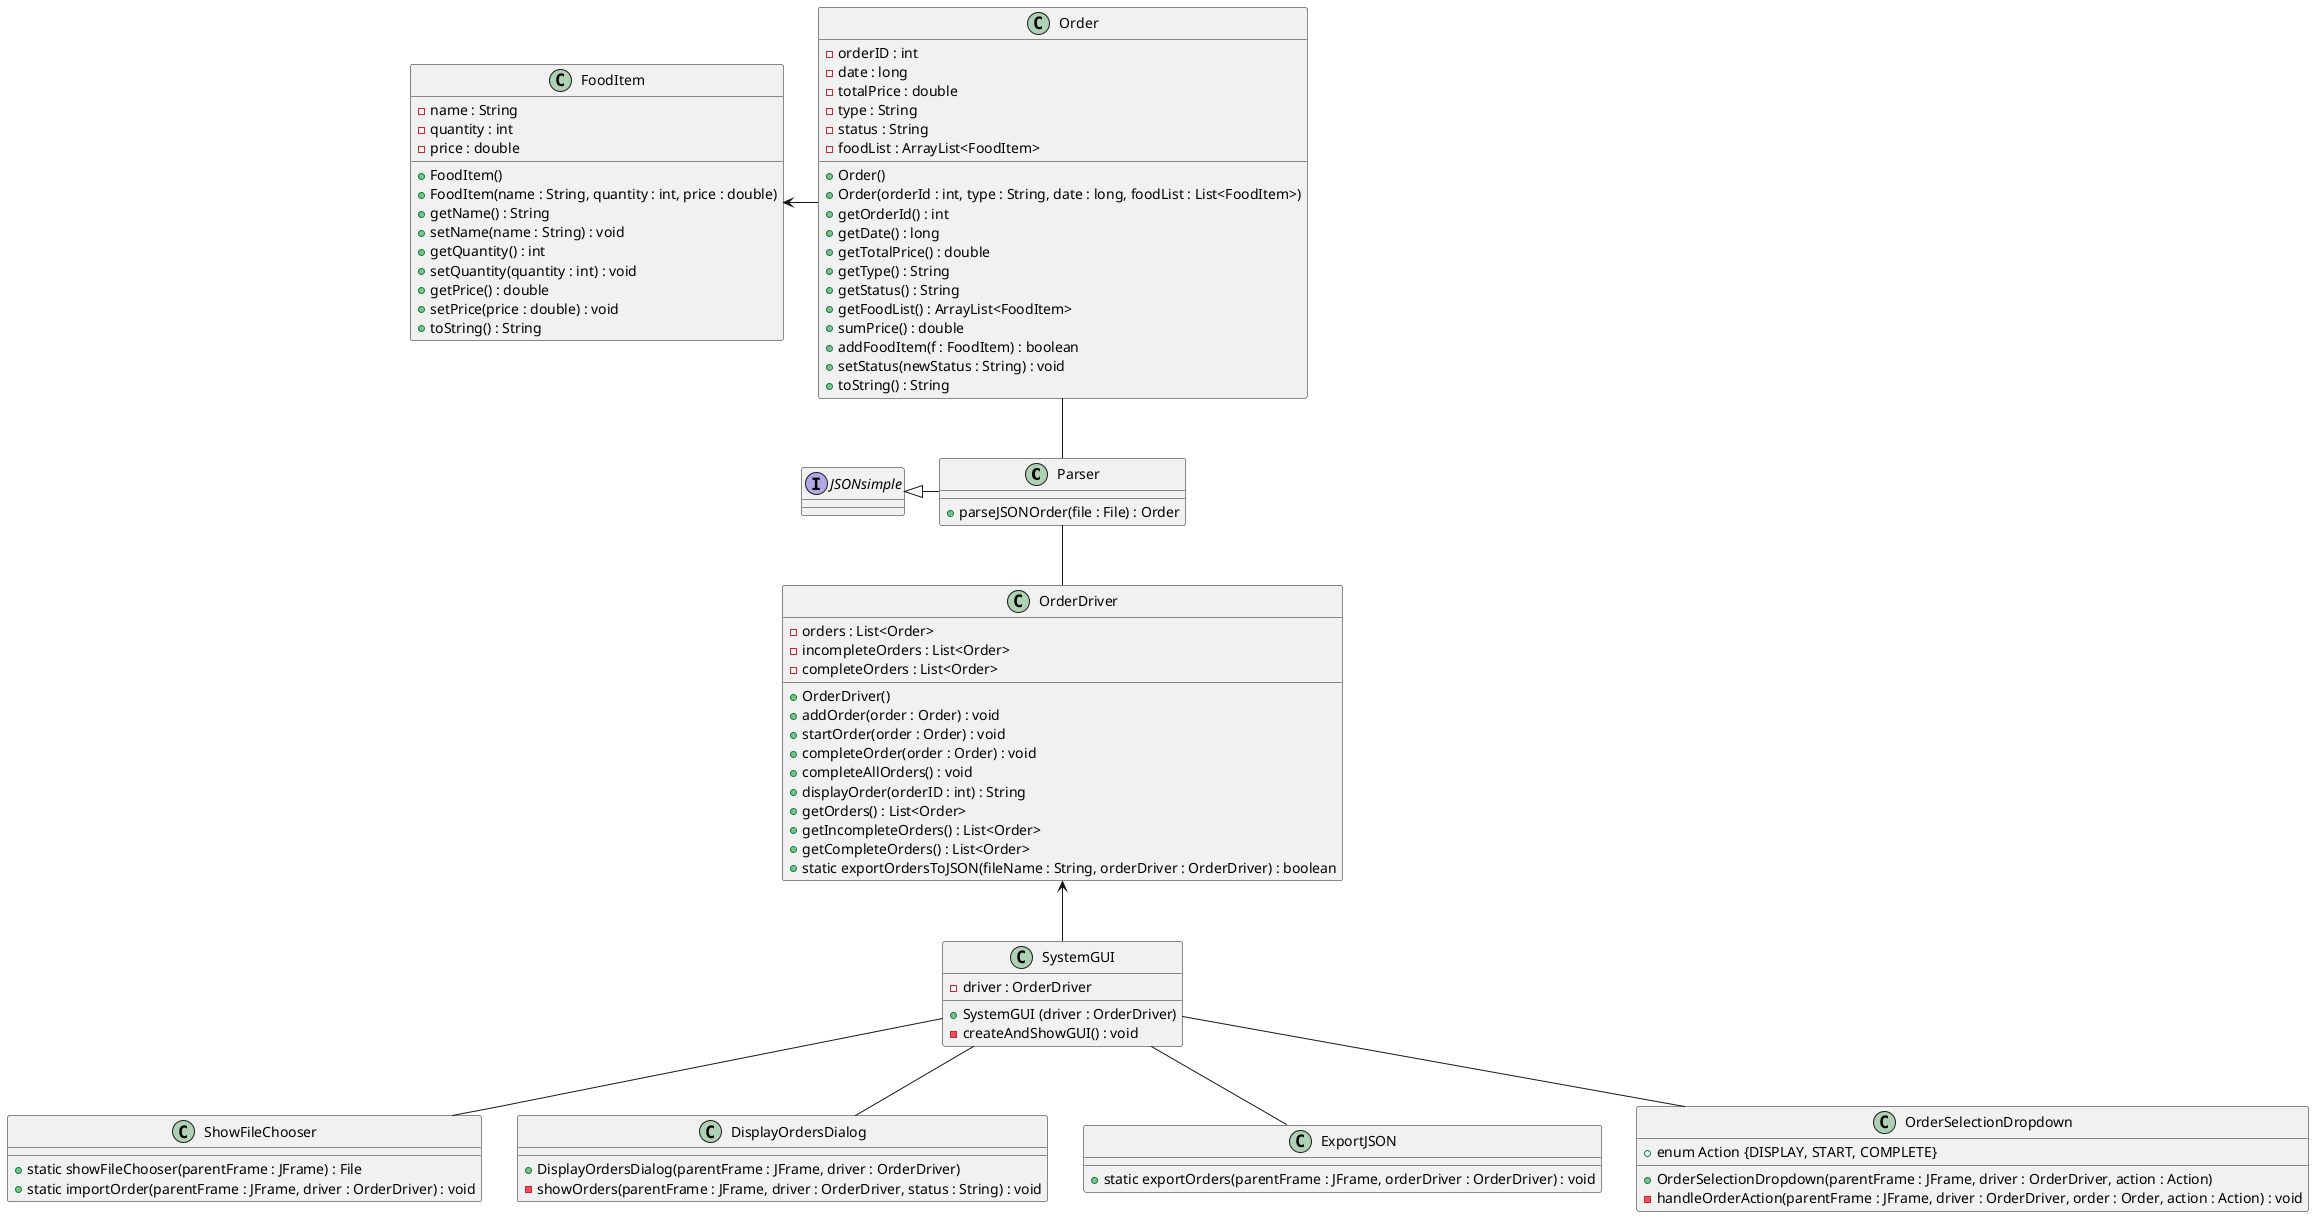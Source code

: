 @startuml
'https://plantuml.com/class-diagram

class Parser
class FoodItem
class Order
class OrderDriver

class SystemGUI
class ShowFileChooser
class DisplayOrdersDialog
class ExportJSON
class OrderSelectionDropdown

interface JSONsimple


JSONsimple <|- Parser
Order -- Parser
FoodItem <- Order
Parser -- OrderDriver

OrderDriver <-- SystemGUI

SystemGUI -- ShowFileChooser
SystemGUI -- DisplayOrdersDialog
SystemGUI -- ExportJSON
SystemGUI -- OrderSelectionDropdown

class FoodItem {
- name : String
- quantity : int
- price : double

+ FoodItem()
+ FoodItem(name : String, quantity : int, price : double)
+ getName() : String
+ setName(name : String) : void
+ getQuantity() : int
+ setQuantity(quantity : int) : void
+ getPrice() : double
+ setPrice(price : double) : void
+ toString() : String
}

class Order {
- orderID : int
- date : long
- totalPrice : double
- type : String
- status : String
- foodList : ArrayList<FoodItem>

+ Order()
+ Order(orderId : int, type : String, date : long, foodList : List<FoodItem>)
+ getOrderId() : int
+ getDate() : long
+ getTotalPrice() : double
+ getType() : String
+ getStatus() : String
+ getFoodList() : ArrayList<FoodItem>
+ sumPrice() : double
+ addFoodItem(f : FoodItem) : boolean
+ setStatus(newStatus : String) : void
+ toString() : String
}

class Parser {
+ parseJSONOrder(file : File) : Order
}

class OrderDriver {
- orders : List<Order>
- incompleteOrders : List<Order>
- completeOrders : List<Order>

+ OrderDriver()
+ addOrder(order : Order) : void
+ startOrder(order : Order) : void
+ completeOrder(order : Order) : void
+ completeAllOrders() : void
+ displayOrder(orderID : int) : String
+ getOrders() : List<Order>
+ getIncompleteOrders() : List<Order>
+ getCompleteOrders() : List<Order>
+ static exportOrdersToJSON(fileName : String, orderDriver : OrderDriver) : boolean
}

class SystemGUI {
- driver : OrderDriver
+ SystemGUI (driver : OrderDriver)
- createAndShowGUI() : void
}

class ShowFileChooser {
+ static showFileChooser(parentFrame : JFrame) : File
+ static importOrder(parentFrame : JFrame, driver : OrderDriver) : void
}

class DisplayOrdersDialog{
+ DisplayOrdersDialog(parentFrame : JFrame, driver : OrderDriver)
- showOrders(parentFrame : JFrame, driver : OrderDriver, status : String) : void
}

class ExportJSON{
+ static exportOrders(parentFrame : JFrame, orderDriver : OrderDriver) : void
}

class OrderSelectionDropdown{
+ OrderSelectionDropdown(parentFrame : JFrame, driver : OrderDriver, action : Action)
- handleOrderAction(parentFrame : JFrame, driver : OrderDriver, order : Order, action : Action) : void
+ enum Action {DISPLAY, START, COMPLETE}
}
@enduml